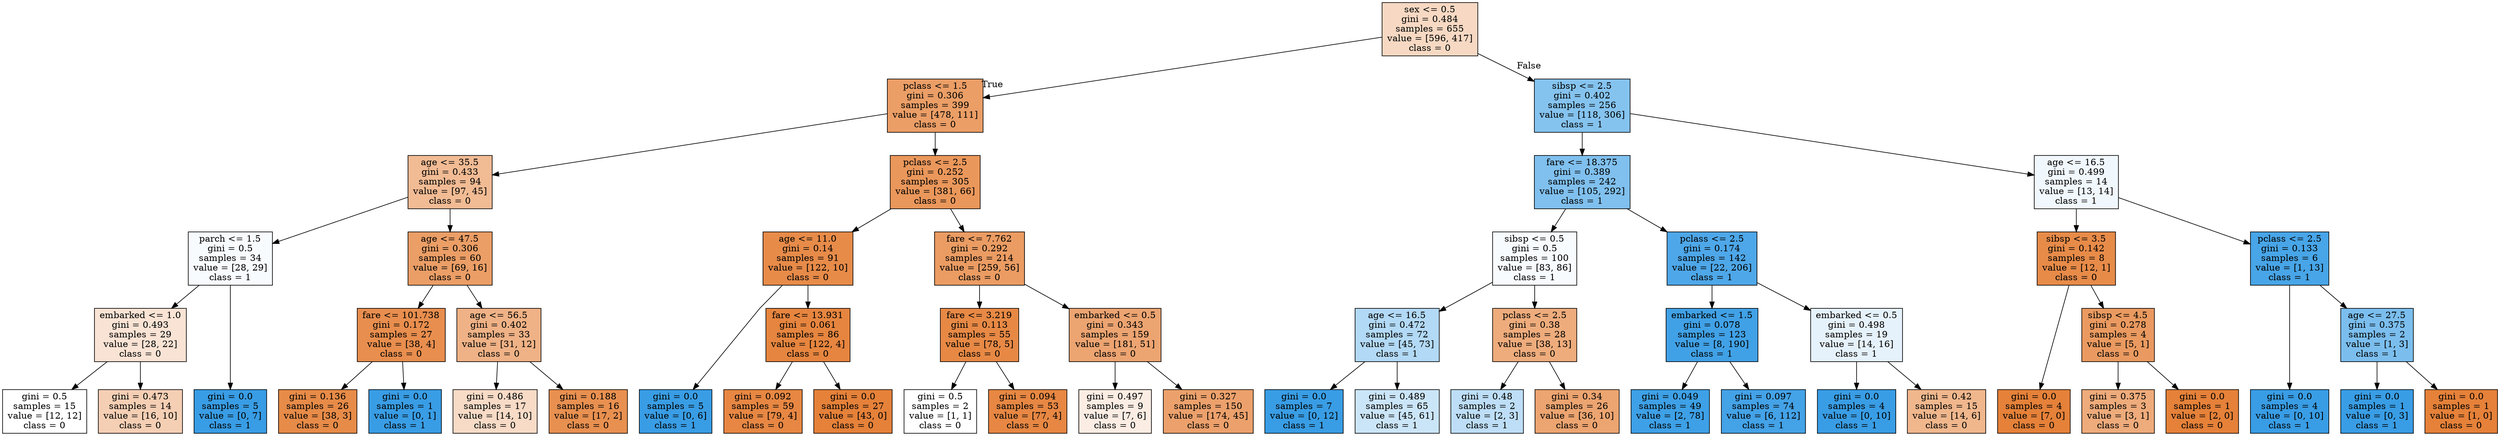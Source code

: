 digraph Tree {
node [shape=box, style="filled", color="black"] ;
graph [ranksep=equally, splines=polyline] ;
0 [label="sex <= 0.5\ngini = 0.484\nsamples = 655\nvalue = [596, 417]\nclass = 0", fillcolor="#e581394d"] ;
1 [label="pclass <= 1.5\ngini = 0.306\nsamples = 399\nvalue = [478, 111]\nclass = 0", fillcolor="#e58139c4"] ;
0 -> 1 [labeldistance=2.5, labelangle=45, headlabel="True"] ;
2 [label="age <= 35.5\ngini = 0.433\nsamples = 94\nvalue = [97, 45]\nclass = 0", fillcolor="#e5813989"] ;
1 -> 2 ;
3 [label="parch <= 1.5\ngini = 0.5\nsamples = 34\nvalue = [28, 29]\nclass = 1", fillcolor="#399de509"] ;
2 -> 3 ;
4 [label="embarked <= 1.0\ngini = 0.493\nsamples = 29\nvalue = [28, 22]\nclass = 0", fillcolor="#e5813937"] ;
3 -> 4 ;
5 [label="gini = 0.5\nsamples = 15\nvalue = [12, 12]\nclass = 0", fillcolor="#e5813900"] ;
4 -> 5 ;
6 [label="gini = 0.473\nsamples = 14\nvalue = [16, 10]\nclass = 0", fillcolor="#e5813960"] ;
4 -> 6 ;
7 [label="gini = 0.0\nsamples = 5\nvalue = [0, 7]\nclass = 1", fillcolor="#399de5ff"] ;
3 -> 7 ;
8 [label="age <= 47.5\ngini = 0.306\nsamples = 60\nvalue = [69, 16]\nclass = 0", fillcolor="#e58139c4"] ;
2 -> 8 ;
9 [label="fare <= 101.738\ngini = 0.172\nsamples = 27\nvalue = [38, 4]\nclass = 0", fillcolor="#e58139e4"] ;
8 -> 9 ;
10 [label="gini = 0.136\nsamples = 26\nvalue = [38, 3]\nclass = 0", fillcolor="#e58139eb"] ;
9 -> 10 ;
11 [label="gini = 0.0\nsamples = 1\nvalue = [0, 1]\nclass = 1", fillcolor="#399de5ff"] ;
9 -> 11 ;
12 [label="age <= 56.5\ngini = 0.402\nsamples = 33\nvalue = [31, 12]\nclass = 0", fillcolor="#e581399c"] ;
8 -> 12 ;
13 [label="gini = 0.486\nsamples = 17\nvalue = [14, 10]\nclass = 0", fillcolor="#e5813949"] ;
12 -> 13 ;
14 [label="gini = 0.188\nsamples = 16\nvalue = [17, 2]\nclass = 0", fillcolor="#e58139e1"] ;
12 -> 14 ;
15 [label="pclass <= 2.5\ngini = 0.252\nsamples = 305\nvalue = [381, 66]\nclass = 0", fillcolor="#e58139d3"] ;
1 -> 15 ;
16 [label="age <= 11.0\ngini = 0.14\nsamples = 91\nvalue = [122, 10]\nclass = 0", fillcolor="#e58139ea"] ;
15 -> 16 ;
17 [label="gini = 0.0\nsamples = 5\nvalue = [0, 6]\nclass = 1", fillcolor="#399de5ff"] ;
16 -> 17 ;
18 [label="fare <= 13.931\ngini = 0.061\nsamples = 86\nvalue = [122, 4]\nclass = 0", fillcolor="#e58139f7"] ;
16 -> 18 ;
19 [label="gini = 0.092\nsamples = 59\nvalue = [79, 4]\nclass = 0", fillcolor="#e58139f2"] ;
18 -> 19 ;
20 [label="gini = 0.0\nsamples = 27\nvalue = [43, 0]\nclass = 0", fillcolor="#e58139ff"] ;
18 -> 20 ;
21 [label="fare <= 7.762\ngini = 0.292\nsamples = 214\nvalue = [259, 56]\nclass = 0", fillcolor="#e58139c8"] ;
15 -> 21 ;
22 [label="fare <= 3.219\ngini = 0.113\nsamples = 55\nvalue = [78, 5]\nclass = 0", fillcolor="#e58139ef"] ;
21 -> 22 ;
23 [label="gini = 0.5\nsamples = 2\nvalue = [1, 1]\nclass = 0", fillcolor="#e5813900"] ;
22 -> 23 ;
24 [label="gini = 0.094\nsamples = 53\nvalue = [77, 4]\nclass = 0", fillcolor="#e58139f2"] ;
22 -> 24 ;
25 [label="embarked <= 0.5\ngini = 0.343\nsamples = 159\nvalue = [181, 51]\nclass = 0", fillcolor="#e58139b7"] ;
21 -> 25 ;
26 [label="gini = 0.497\nsamples = 9\nvalue = [7, 6]\nclass = 0", fillcolor="#e5813924"] ;
25 -> 26 ;
27 [label="gini = 0.327\nsamples = 150\nvalue = [174, 45]\nclass = 0", fillcolor="#e58139bd"] ;
25 -> 27 ;
28 [label="sibsp <= 2.5\ngini = 0.402\nsamples = 256\nvalue = [118, 306]\nclass = 1", fillcolor="#399de59d"] ;
0 -> 28 [labeldistance=2.5, labelangle=-45, headlabel="False"] ;
29 [label="fare <= 18.375\ngini = 0.389\nsamples = 242\nvalue = [105, 292]\nclass = 1", fillcolor="#399de5a3"] ;
28 -> 29 ;
30 [label="sibsp <= 0.5\ngini = 0.5\nsamples = 100\nvalue = [83, 86]\nclass = 1", fillcolor="#399de509"] ;
29 -> 30 ;
31 [label="age <= 16.5\ngini = 0.472\nsamples = 72\nvalue = [45, 73]\nclass = 1", fillcolor="#399de562"] ;
30 -> 31 ;
32 [label="gini = 0.0\nsamples = 7\nvalue = [0, 12]\nclass = 1", fillcolor="#399de5ff"] ;
31 -> 32 ;
33 [label="gini = 0.489\nsamples = 65\nvalue = [45, 61]\nclass = 1", fillcolor="#399de543"] ;
31 -> 33 ;
34 [label="pclass <= 2.5\ngini = 0.38\nsamples = 28\nvalue = [38, 13]\nclass = 0", fillcolor="#e58139a8"] ;
30 -> 34 ;
35 [label="gini = 0.48\nsamples = 2\nvalue = [2, 3]\nclass = 1", fillcolor="#399de555"] ;
34 -> 35 ;
36 [label="gini = 0.34\nsamples = 26\nvalue = [36, 10]\nclass = 0", fillcolor="#e58139b8"] ;
34 -> 36 ;
37 [label="pclass <= 2.5\ngini = 0.174\nsamples = 142\nvalue = [22, 206]\nclass = 1", fillcolor="#399de5e4"] ;
29 -> 37 ;
38 [label="embarked <= 1.5\ngini = 0.078\nsamples = 123\nvalue = [8, 190]\nclass = 1", fillcolor="#399de5f4"] ;
37 -> 38 ;
39 [label="gini = 0.049\nsamples = 49\nvalue = [2, 78]\nclass = 1", fillcolor="#399de5f8"] ;
38 -> 39 ;
40 [label="gini = 0.097\nsamples = 74\nvalue = [6, 112]\nclass = 1", fillcolor="#399de5f1"] ;
38 -> 40 ;
41 [label="embarked <= 0.5\ngini = 0.498\nsamples = 19\nvalue = [14, 16]\nclass = 1", fillcolor="#399de520"] ;
37 -> 41 ;
42 [label="gini = 0.0\nsamples = 4\nvalue = [0, 10]\nclass = 1", fillcolor="#399de5ff"] ;
41 -> 42 ;
43 [label="gini = 0.42\nsamples = 15\nvalue = [14, 6]\nclass = 0", fillcolor="#e5813992"] ;
41 -> 43 ;
44 [label="age <= 16.5\ngini = 0.499\nsamples = 14\nvalue = [13, 14]\nclass = 1", fillcolor="#399de512"] ;
28 -> 44 ;
45 [label="sibsp <= 3.5\ngini = 0.142\nsamples = 8\nvalue = [12, 1]\nclass = 0", fillcolor="#e58139ea"] ;
44 -> 45 ;
46 [label="gini = 0.0\nsamples = 4\nvalue = [7, 0]\nclass = 0", fillcolor="#e58139ff"] ;
45 -> 46 ;
47 [label="sibsp <= 4.5\ngini = 0.278\nsamples = 4\nvalue = [5, 1]\nclass = 0", fillcolor="#e58139cc"] ;
45 -> 47 ;
48 [label="gini = 0.375\nsamples = 3\nvalue = [3, 1]\nclass = 0", fillcolor="#e58139aa"] ;
47 -> 48 ;
49 [label="gini = 0.0\nsamples = 1\nvalue = [2, 0]\nclass = 0", fillcolor="#e58139ff"] ;
47 -> 49 ;
50 [label="pclass <= 2.5\ngini = 0.133\nsamples = 6\nvalue = [1, 13]\nclass = 1", fillcolor="#399de5eb"] ;
44 -> 50 ;
51 [label="gini = 0.0\nsamples = 4\nvalue = [0, 10]\nclass = 1", fillcolor="#399de5ff"] ;
50 -> 51 ;
52 [label="age <= 27.5\ngini = 0.375\nsamples = 2\nvalue = [1, 3]\nclass = 1", fillcolor="#399de5aa"] ;
50 -> 52 ;
53 [label="gini = 0.0\nsamples = 1\nvalue = [0, 3]\nclass = 1", fillcolor="#399de5ff"] ;
52 -> 53 ;
54 [label="gini = 0.0\nsamples = 1\nvalue = [1, 0]\nclass = 0", fillcolor="#e58139ff"] ;
52 -> 54 ;
{rank=same ; 0} ;
{rank=same ; 1; 28} ;
{rank=same ; 2; 15; 29; 44} ;
{rank=same ; 3; 8; 16; 21; 30; 37; 45; 50} ;
{rank=same ; 4; 9; 12; 18; 22; 25; 31; 34; 38; 41; 47; 52} ;
{rank=same ; 5; 6; 7; 10; 11; 13; 14; 17; 19; 20; 23; 24; 26; 27; 32; 33; 35; 36; 39; 40; 42; 43; 46; 48; 49; 51; 53; 54} ;
}